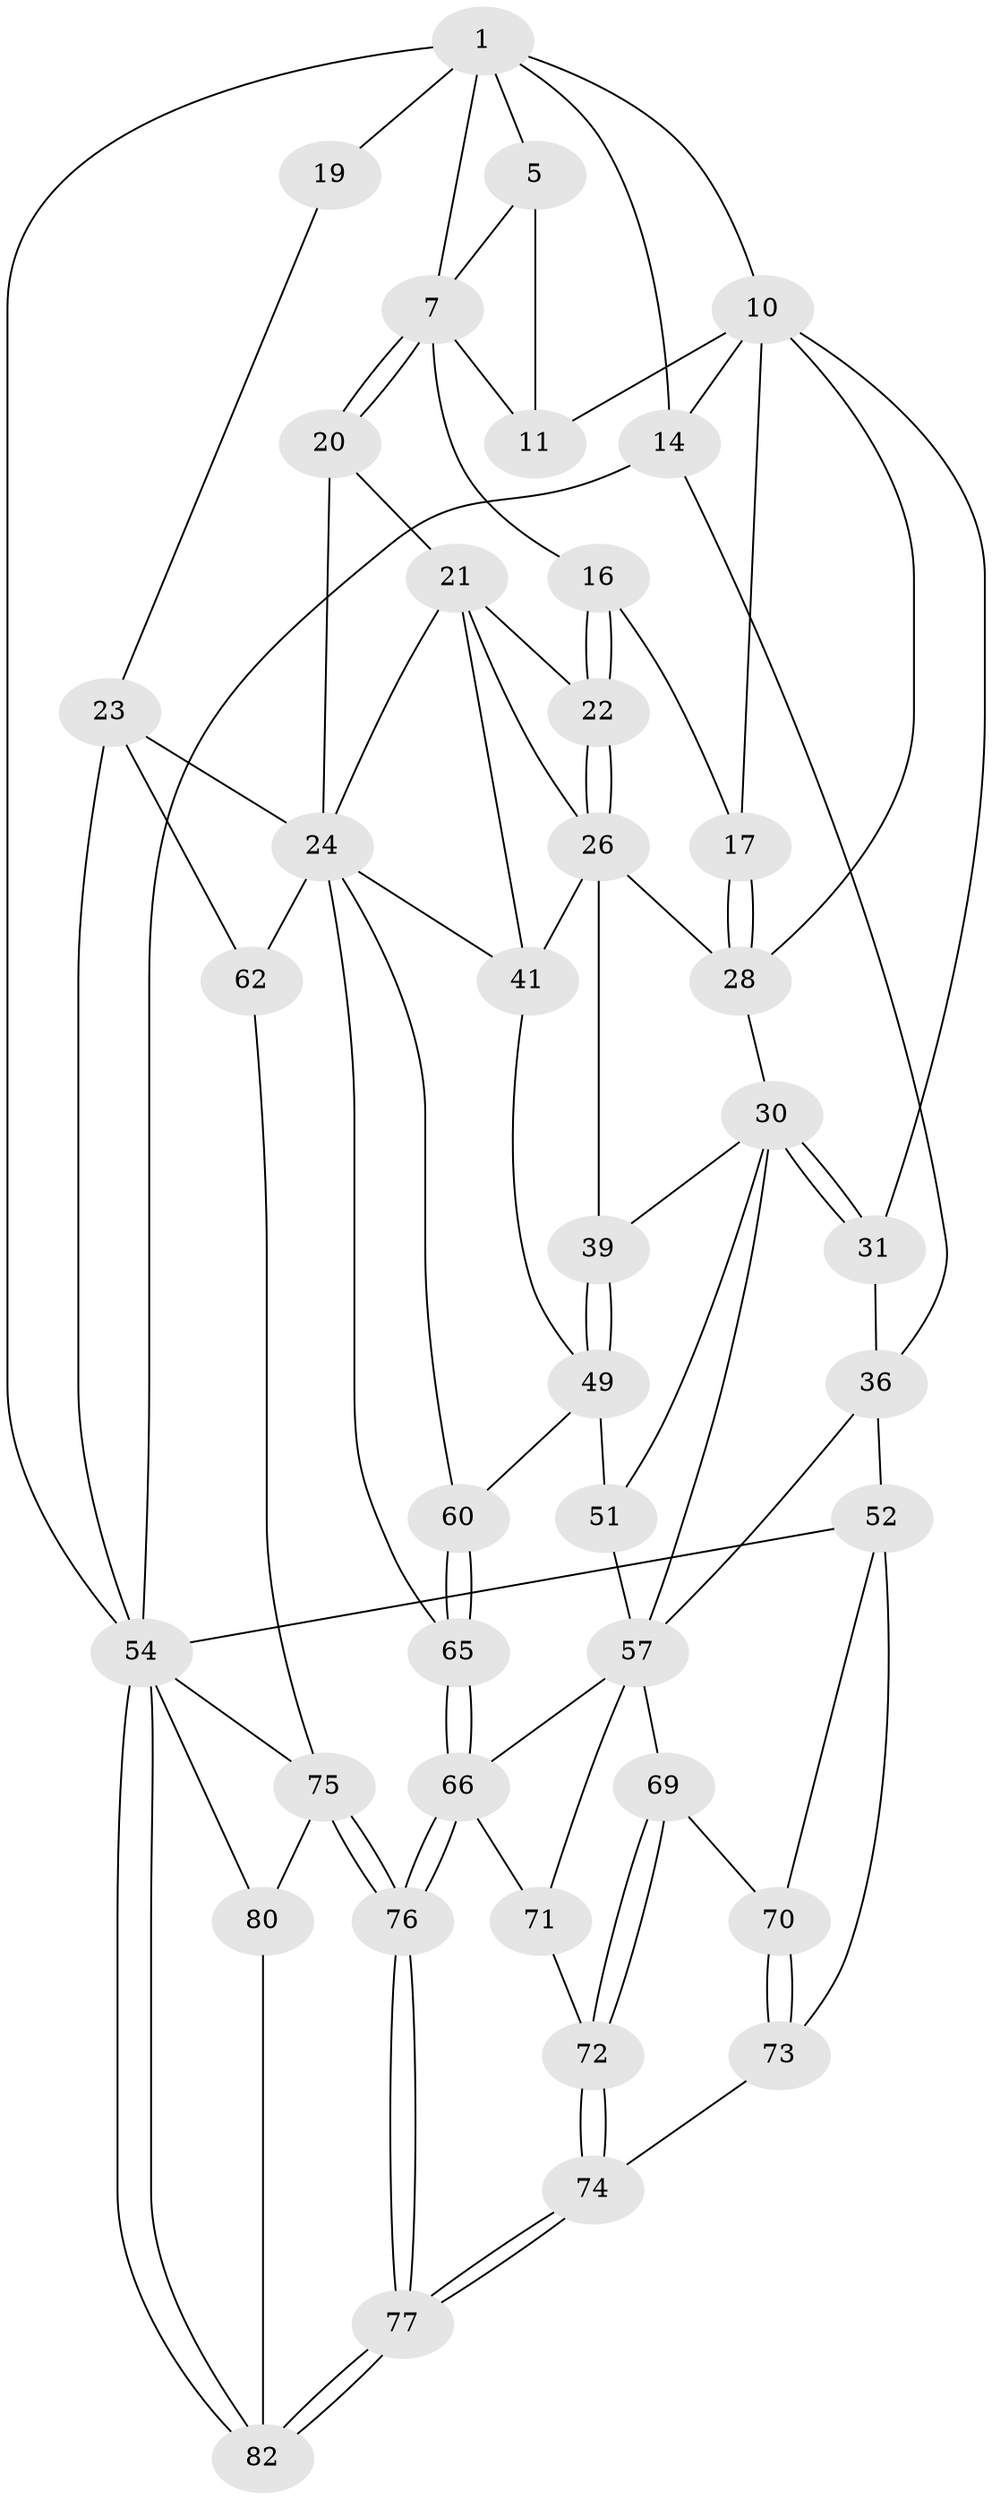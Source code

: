 // original degree distribution, {3: 0.024096385542168676, 6: 0.21686746987951808, 4: 0.25301204819277107, 5: 0.5060240963855421}
// Generated by graph-tools (version 1.1) at 2025/17/03/09/25 04:17:04]
// undirected, 41 vertices, 95 edges
graph export_dot {
graph [start="1"]
  node [color=gray90,style=filled];
  1 [pos="+1+0",super="+6+2"];
  5 [pos="+0.7820916823325615+0",super="+9"];
  7 [pos="+0.8362113087136709+0.18368238162249995",super="+8"];
  10 [pos="+0.4173123727233691+0.08103486610017203",super="+12"];
  11 [pos="+0.6170460635107458+0.11775442810637898"];
  14 [pos="+0.07937121219518915+0.2693881310997955",super="+34"];
  16 [pos="+0.638172108974558+0.28363007112484784"];
  17 [pos="+0.6108533376599076+0.283630195536155"];
  19 [pos="+1+0"];
  20 [pos="+0.8533785874682358+0.2142484550729403"];
  21 [pos="+0.7168560988880966+0.3627456923974486",super="+32"];
  22 [pos="+0.6395999200491355+0.28687604642732745"];
  23 [pos="+1+0.4126037763769053",super="+61"];
  24 [pos="+1+0.4132421231409438",super="+42+25"];
  26 [pos="+0.5614227204071484+0.4466611768727878",super="+27"];
  28 [pos="+0.5001086820586451+0.41379868508910167",super="+29"];
  30 [pos="+0.375051940984025+0.5184641708981975",super="+40"];
  31 [pos="+0.28094036265624506+0.43020195121292104",super="+35"];
  36 [pos="+0.0393944431491339+0.5036363308639937",super="+37+48"];
  39 [pos="+0.5324154691308639+0.5584974597388651"];
  41 [pos="+0.7418248993689154+0.5116575979256591",super="+44"];
  49 [pos="+0.5680360618541358+0.627314797296064",super="+50"];
  51 [pos="+0.40507106176804275+0.6764131211256162"];
  52 [pos="+0+0.6285552857954471",super="+53+56"];
  54 [pos="+0+1",super="+64"];
  57 [pos="+0.27385342872337853+0.6864052223325046",super="+59+58"];
  60 [pos="+0.5778876097710302+0.6636946941921968"];
  62 [pos="+0.9006197374827609+0.8130378595021409"];
  65 [pos="+0.5729605682530508+0.831066673304309"];
  66 [pos="+0.5233464048080385+0.9288019670205113",super="+67"];
  69 [pos="+0.232380424719045+0.7536211512541939"];
  70 [pos="+0.10020187804358476+0.7806188375718351"];
  71 [pos="+0.38025315136418475+0.8542705793689164"];
  72 [pos="+0.2357029225839281+0.8567137640970686"];
  73 [pos="+0.08993886340157857+0.9171095317107986"];
  74 [pos="+0.16825117568322728+0.9032847620792567"];
  75 [pos="+0.889156373195734+0.833982042074327",super="+79"];
  76 [pos="+0.5385528337898113+1"];
  77 [pos="+0.5306804721946539+1"];
  80 [pos="+0.8820951597277713+0.9162183817801937",super="+81+83"];
  82 [pos="+0.5333256440272023+1"];
  1 -- 19 [weight=2];
  1 -- 7;
  1 -- 5;
  1 -- 54;
  1 -- 10;
  1 -- 14 [weight=2];
  5 -- 11;
  5 -- 7;
  7 -- 20;
  7 -- 20;
  7 -- 16;
  7 -- 11;
  10 -- 11;
  10 -- 17;
  10 -- 14;
  10 -- 31;
  10 -- 28;
  14 -- 54;
  14 -- 36;
  16 -- 17;
  16 -- 22;
  16 -- 22;
  17 -- 28;
  17 -- 28;
  19 -- 23;
  20 -- 21;
  20 -- 24;
  21 -- 22;
  21 -- 26;
  21 -- 41;
  21 -- 24;
  22 -- 26;
  22 -- 26;
  23 -- 24;
  23 -- 62;
  23 -- 54;
  24 -- 65;
  24 -- 41;
  24 -- 60;
  24 -- 62;
  26 -- 41;
  26 -- 28;
  26 -- 39;
  28 -- 30;
  30 -- 31 [weight=2];
  30 -- 31;
  30 -- 51;
  30 -- 39;
  30 -- 57;
  31 -- 36 [weight=2];
  36 -- 52 [weight=2];
  36 -- 57;
  39 -- 49;
  39 -- 49;
  41 -- 49;
  49 -- 51;
  49 -- 60;
  51 -- 57;
  52 -- 73;
  52 -- 54;
  52 -- 70;
  54 -- 82;
  54 -- 82;
  54 -- 75;
  54 -- 80;
  57 -- 66;
  57 -- 69;
  57 -- 71;
  60 -- 65;
  60 -- 65;
  62 -- 75;
  65 -- 66;
  65 -- 66;
  66 -- 76;
  66 -- 76;
  66 -- 71;
  69 -- 70;
  69 -- 72;
  69 -- 72;
  70 -- 73;
  70 -- 73;
  71 -- 72;
  72 -- 74;
  72 -- 74;
  73 -- 74;
  74 -- 77;
  74 -- 77;
  75 -- 76;
  75 -- 76;
  75 -- 80;
  76 -- 77;
  76 -- 77;
  77 -- 82;
  77 -- 82;
  80 -- 82;
}
